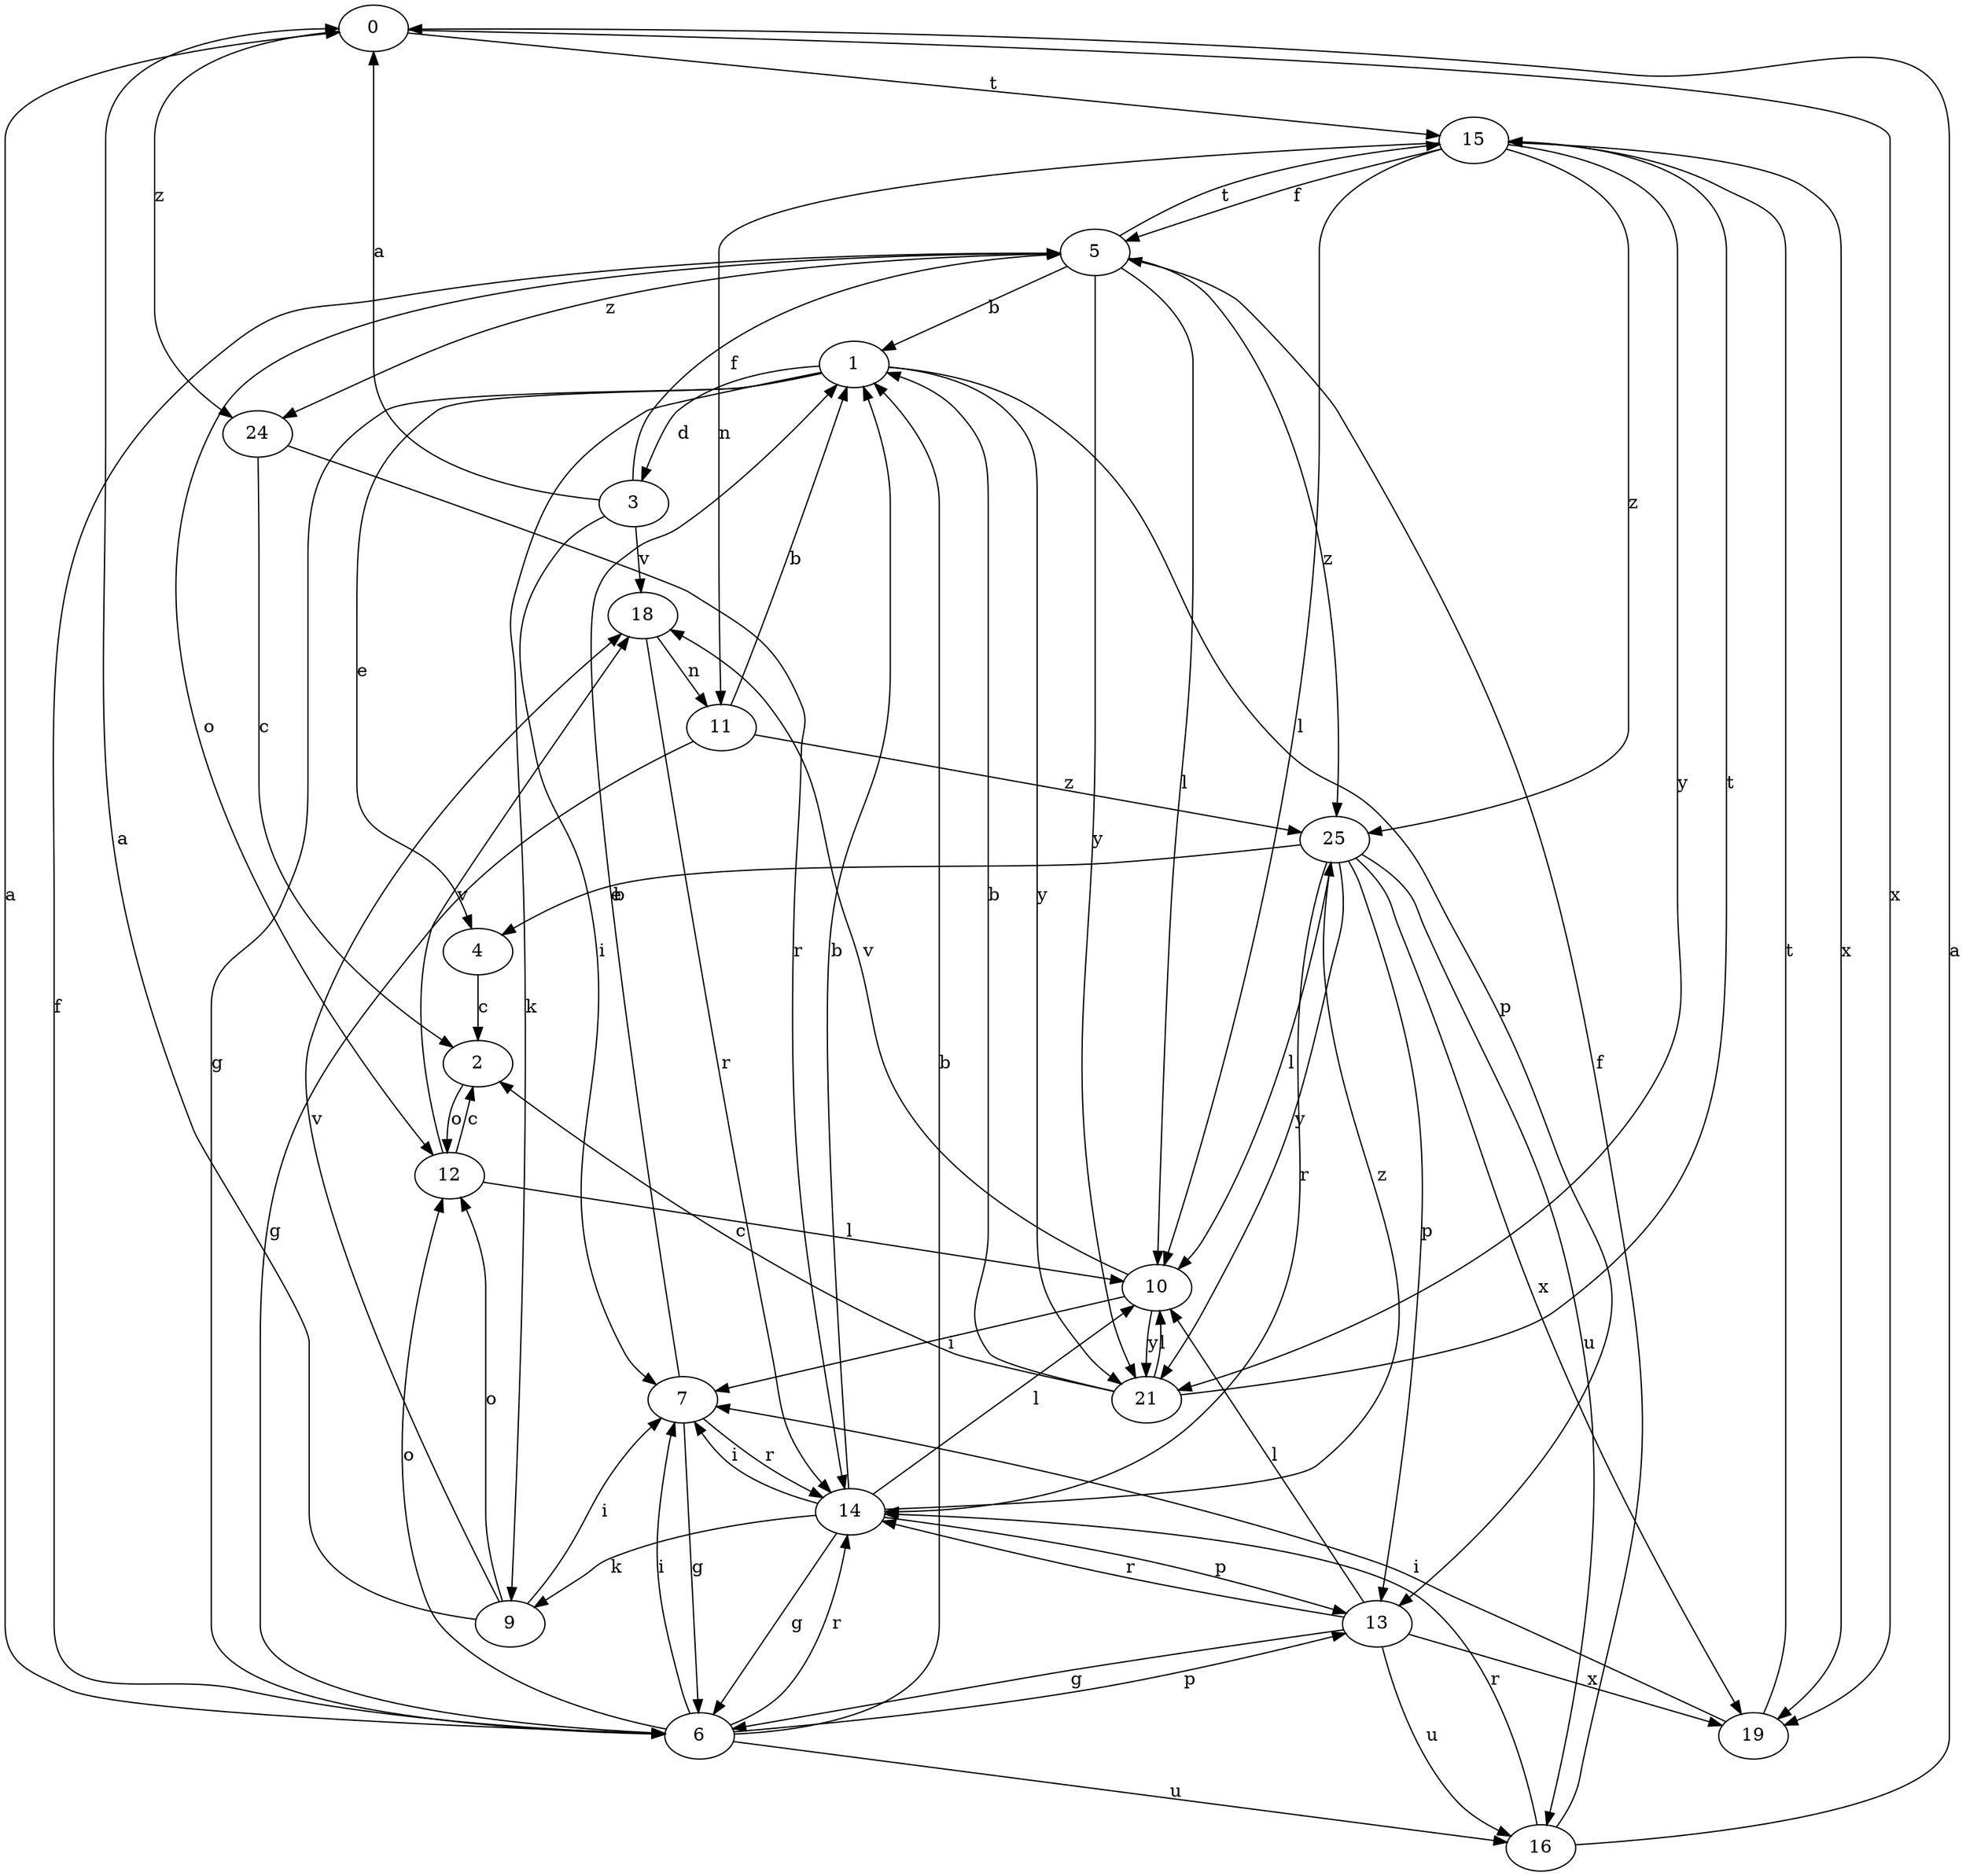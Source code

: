 strict digraph  {
0;
1;
2;
3;
4;
5;
6;
7;
9;
10;
11;
12;
13;
14;
15;
16;
18;
19;
21;
24;
25;
0 -> 15  [label=t];
0 -> 19  [label=x];
0 -> 24  [label=z];
1 -> 3  [label=d];
1 -> 4  [label=e];
1 -> 6  [label=g];
1 -> 9  [label=k];
1 -> 13  [label=p];
1 -> 21  [label=y];
2 -> 12  [label=o];
3 -> 0  [label=a];
3 -> 5  [label=f];
3 -> 7  [label=i];
3 -> 18  [label=v];
4 -> 2  [label=c];
5 -> 1  [label=b];
5 -> 10  [label=l];
5 -> 12  [label=o];
5 -> 15  [label=t];
5 -> 21  [label=y];
5 -> 24  [label=z];
5 -> 25  [label=z];
6 -> 0  [label=a];
6 -> 1  [label=b];
6 -> 5  [label=f];
6 -> 7  [label=i];
6 -> 12  [label=o];
6 -> 13  [label=p];
6 -> 14  [label=r];
6 -> 16  [label=u];
7 -> 1  [label=b];
7 -> 6  [label=g];
7 -> 14  [label=r];
9 -> 0  [label=a];
9 -> 7  [label=i];
9 -> 12  [label=o];
9 -> 18  [label=v];
10 -> 7  [label=i];
10 -> 18  [label=v];
10 -> 21  [label=y];
11 -> 1  [label=b];
11 -> 6  [label=g];
11 -> 25  [label=z];
12 -> 2  [label=c];
12 -> 10  [label=l];
12 -> 18  [label=v];
13 -> 6  [label=g];
13 -> 10  [label=l];
13 -> 14  [label=r];
13 -> 16  [label=u];
13 -> 19  [label=x];
14 -> 1  [label=b];
14 -> 6  [label=g];
14 -> 7  [label=i];
14 -> 9  [label=k];
14 -> 10  [label=l];
14 -> 13  [label=p];
14 -> 25  [label=z];
15 -> 5  [label=f];
15 -> 10  [label=l];
15 -> 11  [label=n];
15 -> 19  [label=x];
15 -> 21  [label=y];
15 -> 25  [label=z];
16 -> 0  [label=a];
16 -> 5  [label=f];
16 -> 14  [label=r];
18 -> 11  [label=n];
18 -> 14  [label=r];
19 -> 7  [label=i];
19 -> 15  [label=t];
21 -> 1  [label=b];
21 -> 2  [label=c];
21 -> 10  [label=l];
21 -> 15  [label=t];
24 -> 2  [label=c];
24 -> 14  [label=r];
25 -> 4  [label=e];
25 -> 10  [label=l];
25 -> 13  [label=p];
25 -> 14  [label=r];
25 -> 16  [label=u];
25 -> 19  [label=x];
25 -> 21  [label=y];
}
